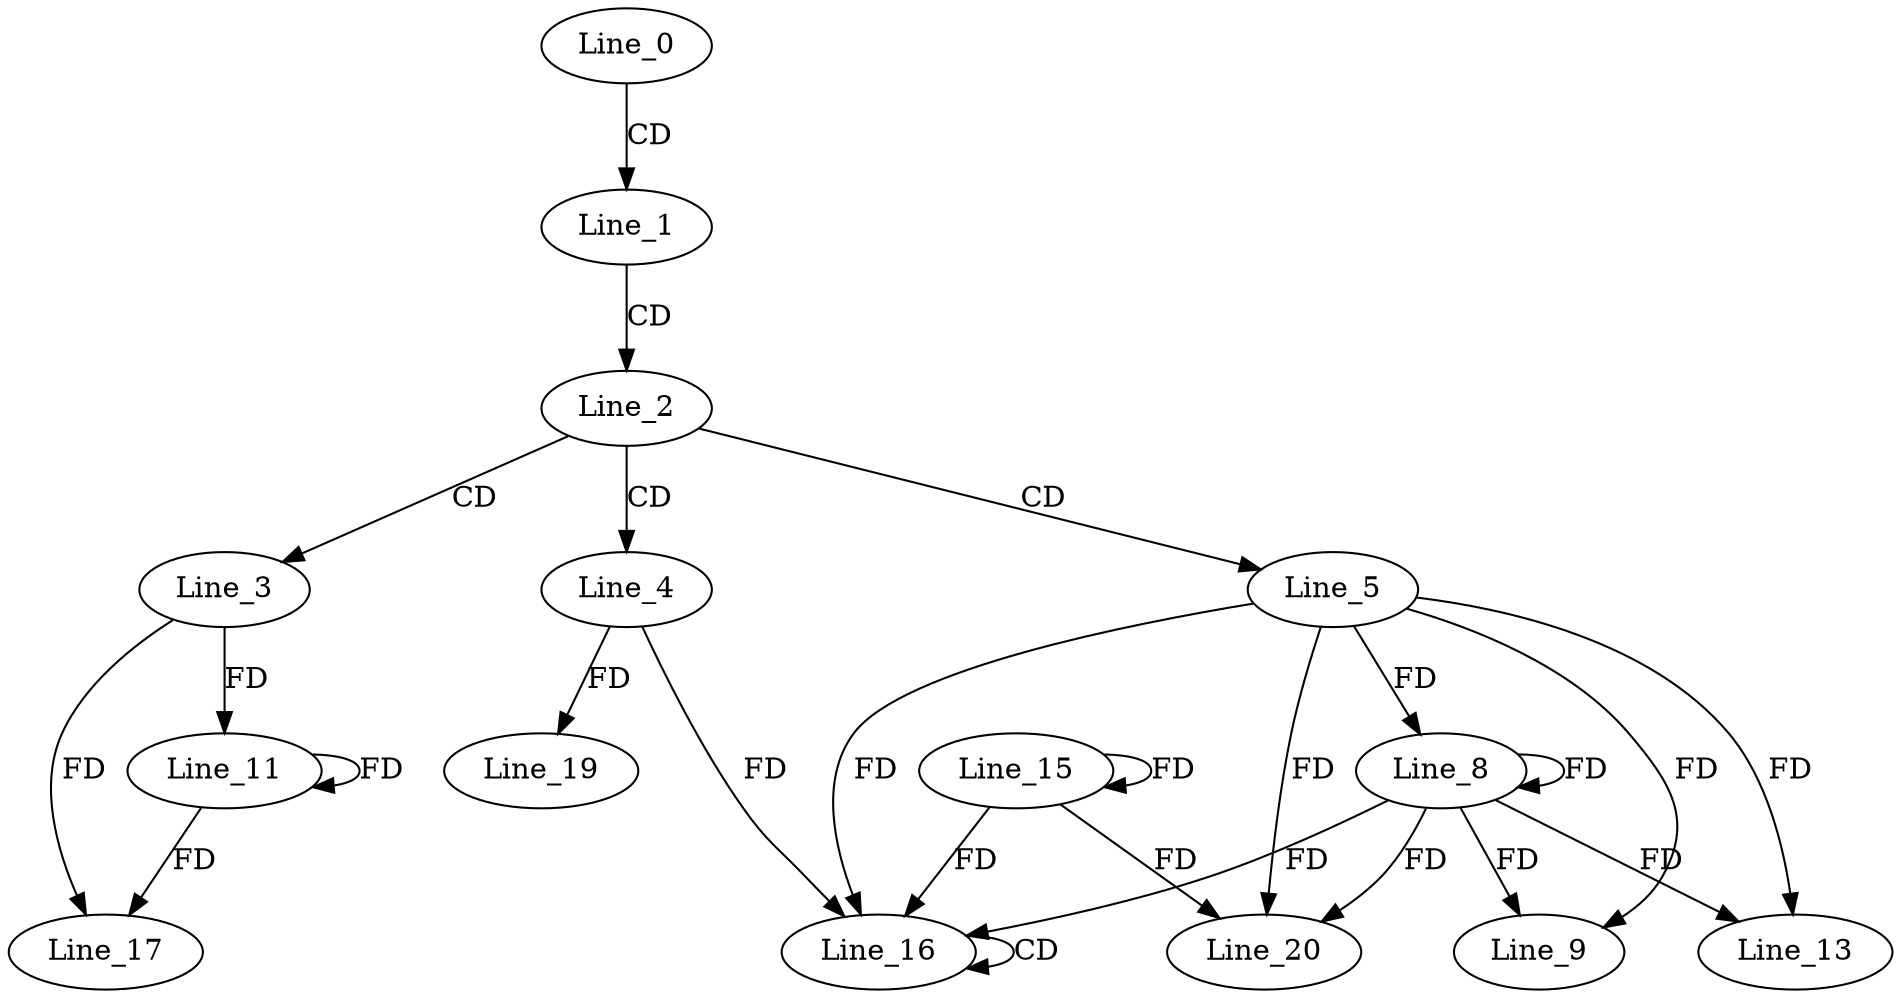 digraph G {
  Line_0;
  Line_1;
  Line_2;
  Line_3;
  Line_4;
  Line_5;
  Line_8;
  Line_9;
  Line_11;
  Line_13;
  Line_15;
  Line_16;
  Line_16;
  Line_17;
  Line_19;
  Line_20;
  Line_0 -> Line_1 [ label="CD" ];
  Line_1 -> Line_2 [ label="CD" ];
  Line_2 -> Line_3 [ label="CD" ];
  Line_2 -> Line_4 [ label="CD" ];
  Line_2 -> Line_5 [ label="CD" ];
  Line_5 -> Line_8 [ label="FD" ];
  Line_8 -> Line_8 [ label="FD" ];
  Line_5 -> Line_9 [ label="FD" ];
  Line_8 -> Line_9 [ label="FD" ];
  Line_3 -> Line_11 [ label="FD" ];
  Line_11 -> Line_11 [ label="FD" ];
  Line_5 -> Line_13 [ label="FD" ];
  Line_8 -> Line_13 [ label="FD" ];
  Line_15 -> Line_15 [ label="FD" ];
  Line_16 -> Line_16 [ label="CD" ];
  Line_4 -> Line_16 [ label="FD" ];
  Line_5 -> Line_16 [ label="FD" ];
  Line_8 -> Line_16 [ label="FD" ];
  Line_15 -> Line_16 [ label="FD" ];
  Line_3 -> Line_17 [ label="FD" ];
  Line_11 -> Line_17 [ label="FD" ];
  Line_4 -> Line_19 [ label="FD" ];
  Line_5 -> Line_20 [ label="FD" ];
  Line_8 -> Line_20 [ label="FD" ];
  Line_15 -> Line_20 [ label="FD" ];
}
